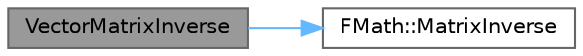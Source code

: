 digraph "VectorMatrixInverse"
{
 // INTERACTIVE_SVG=YES
 // LATEX_PDF_SIZE
  bgcolor="transparent";
  edge [fontname=Helvetica,fontsize=10,labelfontname=Helvetica,labelfontsize=10];
  node [fontname=Helvetica,fontsize=10,shape=box,height=0.2,width=0.4];
  rankdir="LR";
  Node1 [id="Node000001",label="VectorMatrixInverse",height=0.2,width=0.4,color="gray40", fillcolor="grey60", style="filled", fontcolor="black",tooltip=" "];
  Node1 -> Node2 [id="edge1_Node000001_Node000002",color="steelblue1",style="solid",tooltip=" "];
  Node2 [id="Node000002",label="FMath::MatrixInverse",height=0.2,width=0.4,color="grey40", fillcolor="white", style="filled",URL="$dc/d20/structFMath.html#aa5a54cbdf39fe8b642f5267403116c41",tooltip="Calculate the inverse of an FMatrix44."];
}
